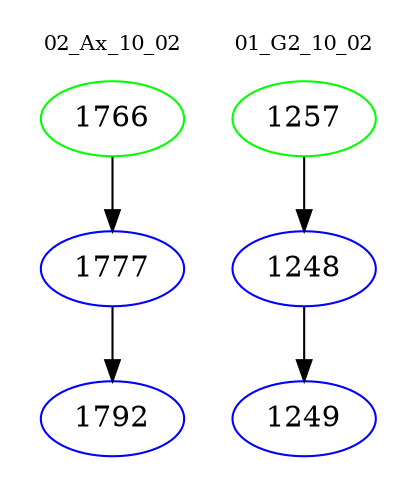 digraph{
subgraph cluster_0 {
color = white
label = "02_Ax_10_02";
fontsize=10;
T0_1766 [label="1766", color="green"]
T0_1766 -> T0_1777 [color="black"]
T0_1777 [label="1777", color="blue"]
T0_1777 -> T0_1792 [color="black"]
T0_1792 [label="1792", color="blue"]
}
subgraph cluster_1 {
color = white
label = "01_G2_10_02";
fontsize=10;
T1_1257 [label="1257", color="green"]
T1_1257 -> T1_1248 [color="black"]
T1_1248 [label="1248", color="blue"]
T1_1248 -> T1_1249 [color="black"]
T1_1249 [label="1249", color="blue"]
}
}
